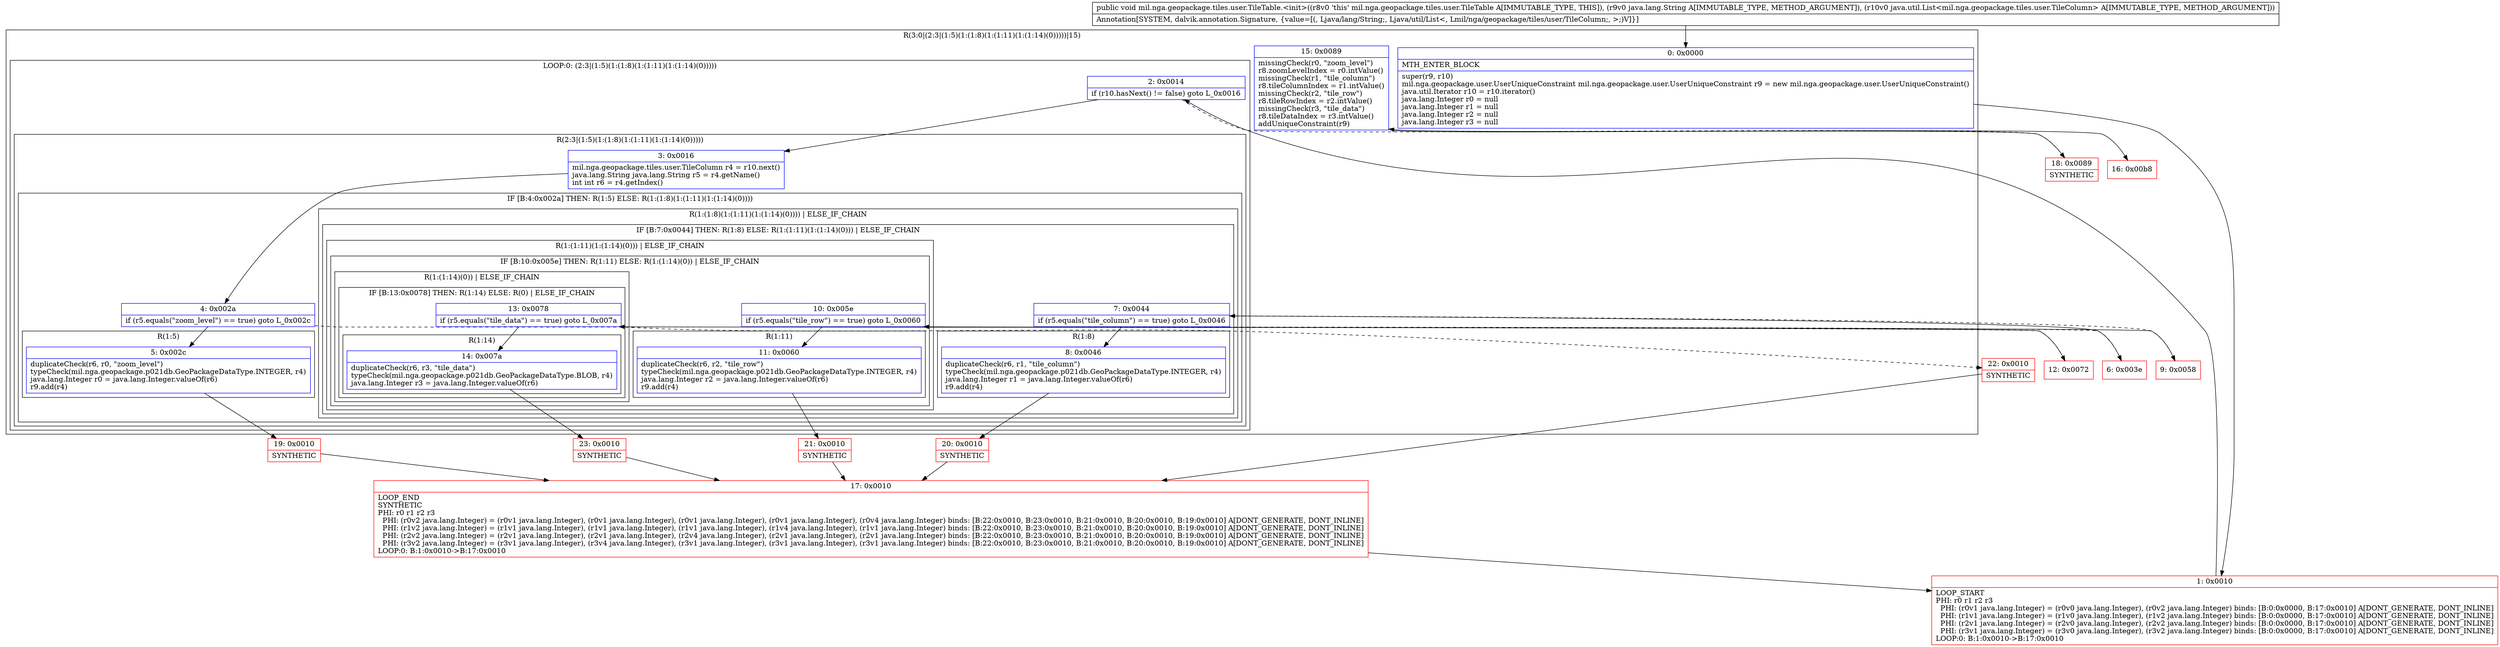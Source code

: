 digraph "CFG formil.nga.geopackage.tiles.user.TileTable.\<init\>(Ljava\/lang\/String;Ljava\/util\/List;)V" {
subgraph cluster_Region_601527286 {
label = "R(3:0|(2:3|(1:5)(1:(1:8)(1:(1:11)(1:(1:14)(0)))))|15)";
node [shape=record,color=blue];
Node_0 [shape=record,label="{0\:\ 0x0000|MTH_ENTER_BLOCK\l|super(r9, r10)\lmil.nga.geopackage.user.UserUniqueConstraint mil.nga.geopackage.user.UserUniqueConstraint r9 = new mil.nga.geopackage.user.UserUniqueConstraint()\ljava.util.Iterator r10 = r10.iterator()\ljava.lang.Integer r0 = null\ljava.lang.Integer r1 = null\ljava.lang.Integer r2 = null\ljava.lang.Integer r3 = null\l}"];
subgraph cluster_LoopRegion_1756085059 {
label = "LOOP:0: (2:3|(1:5)(1:(1:8)(1:(1:11)(1:(1:14)(0)))))";
node [shape=record,color=blue];
Node_2 [shape=record,label="{2\:\ 0x0014|if (r10.hasNext() != false) goto L_0x0016\l}"];
subgraph cluster_Region_1647371861 {
label = "R(2:3|(1:5)(1:(1:8)(1:(1:11)(1:(1:14)(0)))))";
node [shape=record,color=blue];
Node_3 [shape=record,label="{3\:\ 0x0016|mil.nga.geopackage.tiles.user.TileColumn r4 = r10.next()\ljava.lang.String java.lang.String r5 = r4.getName()\lint int r6 = r4.getIndex()\l}"];
subgraph cluster_IfRegion_904012848 {
label = "IF [B:4:0x002a] THEN: R(1:5) ELSE: R(1:(1:8)(1:(1:11)(1:(1:14)(0))))";
node [shape=record,color=blue];
Node_4 [shape=record,label="{4\:\ 0x002a|if (r5.equals(\"zoom_level\") == true) goto L_0x002c\l}"];
subgraph cluster_Region_259370365 {
label = "R(1:5)";
node [shape=record,color=blue];
Node_5 [shape=record,label="{5\:\ 0x002c|duplicateCheck(r6, r0, \"zoom_level\")\ltypeCheck(mil.nga.geopackage.p021db.GeoPackageDataType.INTEGER, r4)\ljava.lang.Integer r0 = java.lang.Integer.valueOf(r6)\lr9.add(r4)\l}"];
}
subgraph cluster_Region_180496168 {
label = "R(1:(1:8)(1:(1:11)(1:(1:14)(0)))) | ELSE_IF_CHAIN\l";
node [shape=record,color=blue];
subgraph cluster_IfRegion_1949762423 {
label = "IF [B:7:0x0044] THEN: R(1:8) ELSE: R(1:(1:11)(1:(1:14)(0))) | ELSE_IF_CHAIN\l";
node [shape=record,color=blue];
Node_7 [shape=record,label="{7\:\ 0x0044|if (r5.equals(\"tile_column\") == true) goto L_0x0046\l}"];
subgraph cluster_Region_668863336 {
label = "R(1:8)";
node [shape=record,color=blue];
Node_8 [shape=record,label="{8\:\ 0x0046|duplicateCheck(r6, r1, \"tile_column\")\ltypeCheck(mil.nga.geopackage.p021db.GeoPackageDataType.INTEGER, r4)\ljava.lang.Integer r1 = java.lang.Integer.valueOf(r6)\lr9.add(r4)\l}"];
}
subgraph cluster_Region_831175160 {
label = "R(1:(1:11)(1:(1:14)(0))) | ELSE_IF_CHAIN\l";
node [shape=record,color=blue];
subgraph cluster_IfRegion_1370849096 {
label = "IF [B:10:0x005e] THEN: R(1:11) ELSE: R(1:(1:14)(0)) | ELSE_IF_CHAIN\l";
node [shape=record,color=blue];
Node_10 [shape=record,label="{10\:\ 0x005e|if (r5.equals(\"tile_row\") == true) goto L_0x0060\l}"];
subgraph cluster_Region_935249230 {
label = "R(1:11)";
node [shape=record,color=blue];
Node_11 [shape=record,label="{11\:\ 0x0060|duplicateCheck(r6, r2, \"tile_row\")\ltypeCheck(mil.nga.geopackage.p021db.GeoPackageDataType.INTEGER, r4)\ljava.lang.Integer r2 = java.lang.Integer.valueOf(r6)\lr9.add(r4)\l}"];
}
subgraph cluster_Region_805298765 {
label = "R(1:(1:14)(0)) | ELSE_IF_CHAIN\l";
node [shape=record,color=blue];
subgraph cluster_IfRegion_877803877 {
label = "IF [B:13:0x0078] THEN: R(1:14) ELSE: R(0) | ELSE_IF_CHAIN\l";
node [shape=record,color=blue];
Node_13 [shape=record,label="{13\:\ 0x0078|if (r5.equals(\"tile_data\") == true) goto L_0x007a\l}"];
subgraph cluster_Region_1074574700 {
label = "R(1:14)";
node [shape=record,color=blue];
Node_14 [shape=record,label="{14\:\ 0x007a|duplicateCheck(r6, r3, \"tile_data\")\ltypeCheck(mil.nga.geopackage.p021db.GeoPackageDataType.BLOB, r4)\ljava.lang.Integer r3 = java.lang.Integer.valueOf(r6)\l}"];
}
subgraph cluster_Region_440087890 {
label = "R(0)";
node [shape=record,color=blue];
}
}
}
}
}
}
}
}
}
}
Node_15 [shape=record,label="{15\:\ 0x0089|missingCheck(r0, \"zoom_level\")\lr8.zoomLevelIndex = r0.intValue()\lmissingCheck(r1, \"tile_column\")\lr8.tileColumnIndex = r1.intValue()\lmissingCheck(r2, \"tile_row\")\lr8.tileRowIndex = r2.intValue()\lmissingCheck(r3, \"tile_data\")\lr8.tileDataIndex = r3.intValue()\laddUniqueConstraint(r9)\l}"];
}
Node_1 [shape=record,color=red,label="{1\:\ 0x0010|LOOP_START\lPHI: r0 r1 r2 r3 \l  PHI: (r0v1 java.lang.Integer) = (r0v0 java.lang.Integer), (r0v2 java.lang.Integer) binds: [B:0:0x0000, B:17:0x0010] A[DONT_GENERATE, DONT_INLINE]\l  PHI: (r1v1 java.lang.Integer) = (r1v0 java.lang.Integer), (r1v2 java.lang.Integer) binds: [B:0:0x0000, B:17:0x0010] A[DONT_GENERATE, DONT_INLINE]\l  PHI: (r2v1 java.lang.Integer) = (r2v0 java.lang.Integer), (r2v2 java.lang.Integer) binds: [B:0:0x0000, B:17:0x0010] A[DONT_GENERATE, DONT_INLINE]\l  PHI: (r3v1 java.lang.Integer) = (r3v0 java.lang.Integer), (r3v2 java.lang.Integer) binds: [B:0:0x0000, B:17:0x0010] A[DONT_GENERATE, DONT_INLINE]\lLOOP:0: B:1:0x0010\-\>B:17:0x0010\l}"];
Node_6 [shape=record,color=red,label="{6\:\ 0x003e}"];
Node_9 [shape=record,color=red,label="{9\:\ 0x0058}"];
Node_12 [shape=record,color=red,label="{12\:\ 0x0072}"];
Node_16 [shape=record,color=red,label="{16\:\ 0x00b8}"];
Node_17 [shape=record,color=red,label="{17\:\ 0x0010|LOOP_END\lSYNTHETIC\lPHI: r0 r1 r2 r3 \l  PHI: (r0v2 java.lang.Integer) = (r0v1 java.lang.Integer), (r0v1 java.lang.Integer), (r0v1 java.lang.Integer), (r0v1 java.lang.Integer), (r0v4 java.lang.Integer) binds: [B:22:0x0010, B:23:0x0010, B:21:0x0010, B:20:0x0010, B:19:0x0010] A[DONT_GENERATE, DONT_INLINE]\l  PHI: (r1v2 java.lang.Integer) = (r1v1 java.lang.Integer), (r1v1 java.lang.Integer), (r1v1 java.lang.Integer), (r1v4 java.lang.Integer), (r1v1 java.lang.Integer) binds: [B:22:0x0010, B:23:0x0010, B:21:0x0010, B:20:0x0010, B:19:0x0010] A[DONT_GENERATE, DONT_INLINE]\l  PHI: (r2v2 java.lang.Integer) = (r2v1 java.lang.Integer), (r2v1 java.lang.Integer), (r2v4 java.lang.Integer), (r2v1 java.lang.Integer), (r2v1 java.lang.Integer) binds: [B:22:0x0010, B:23:0x0010, B:21:0x0010, B:20:0x0010, B:19:0x0010] A[DONT_GENERATE, DONT_INLINE]\l  PHI: (r3v2 java.lang.Integer) = (r3v1 java.lang.Integer), (r3v4 java.lang.Integer), (r3v1 java.lang.Integer), (r3v1 java.lang.Integer), (r3v1 java.lang.Integer) binds: [B:22:0x0010, B:23:0x0010, B:21:0x0010, B:20:0x0010, B:19:0x0010] A[DONT_GENERATE, DONT_INLINE]\lLOOP:0: B:1:0x0010\-\>B:17:0x0010\l}"];
Node_18 [shape=record,color=red,label="{18\:\ 0x0089|SYNTHETIC\l}"];
Node_19 [shape=record,color=red,label="{19\:\ 0x0010|SYNTHETIC\l}"];
Node_20 [shape=record,color=red,label="{20\:\ 0x0010|SYNTHETIC\l}"];
Node_21 [shape=record,color=red,label="{21\:\ 0x0010|SYNTHETIC\l}"];
Node_22 [shape=record,color=red,label="{22\:\ 0x0010|SYNTHETIC\l}"];
Node_23 [shape=record,color=red,label="{23\:\ 0x0010|SYNTHETIC\l}"];
MethodNode[shape=record,label="{public void mil.nga.geopackage.tiles.user.TileTable.\<init\>((r8v0 'this' mil.nga.geopackage.tiles.user.TileTable A[IMMUTABLE_TYPE, THIS]), (r9v0 java.lang.String A[IMMUTABLE_TYPE, METHOD_ARGUMENT]), (r10v0 java.util.List\<mil.nga.geopackage.tiles.user.TileColumn\> A[IMMUTABLE_TYPE, METHOD_ARGUMENT]))  | Annotation[SYSTEM, dalvik.annotation.Signature, \{value=[(, Ljava\/lang\/String;, Ljava\/util\/List\<, Lmil\/nga\/geopackage\/tiles\/user\/TileColumn;, \>;)V]\}]\l}"];
MethodNode -> Node_0;
Node_0 -> Node_1;
Node_2 -> Node_3;
Node_2 -> Node_18[style=dashed];
Node_3 -> Node_4;
Node_4 -> Node_5;
Node_4 -> Node_6[style=dashed];
Node_5 -> Node_19;
Node_7 -> Node_8;
Node_7 -> Node_9[style=dashed];
Node_8 -> Node_20;
Node_10 -> Node_11;
Node_10 -> Node_12[style=dashed];
Node_11 -> Node_21;
Node_13 -> Node_14;
Node_13 -> Node_22[style=dashed];
Node_14 -> Node_23;
Node_15 -> Node_16;
Node_1 -> Node_2;
Node_6 -> Node_7;
Node_9 -> Node_10;
Node_12 -> Node_13;
Node_17 -> Node_1;
Node_18 -> Node_15;
Node_19 -> Node_17;
Node_20 -> Node_17;
Node_21 -> Node_17;
Node_22 -> Node_17;
Node_23 -> Node_17;
}


